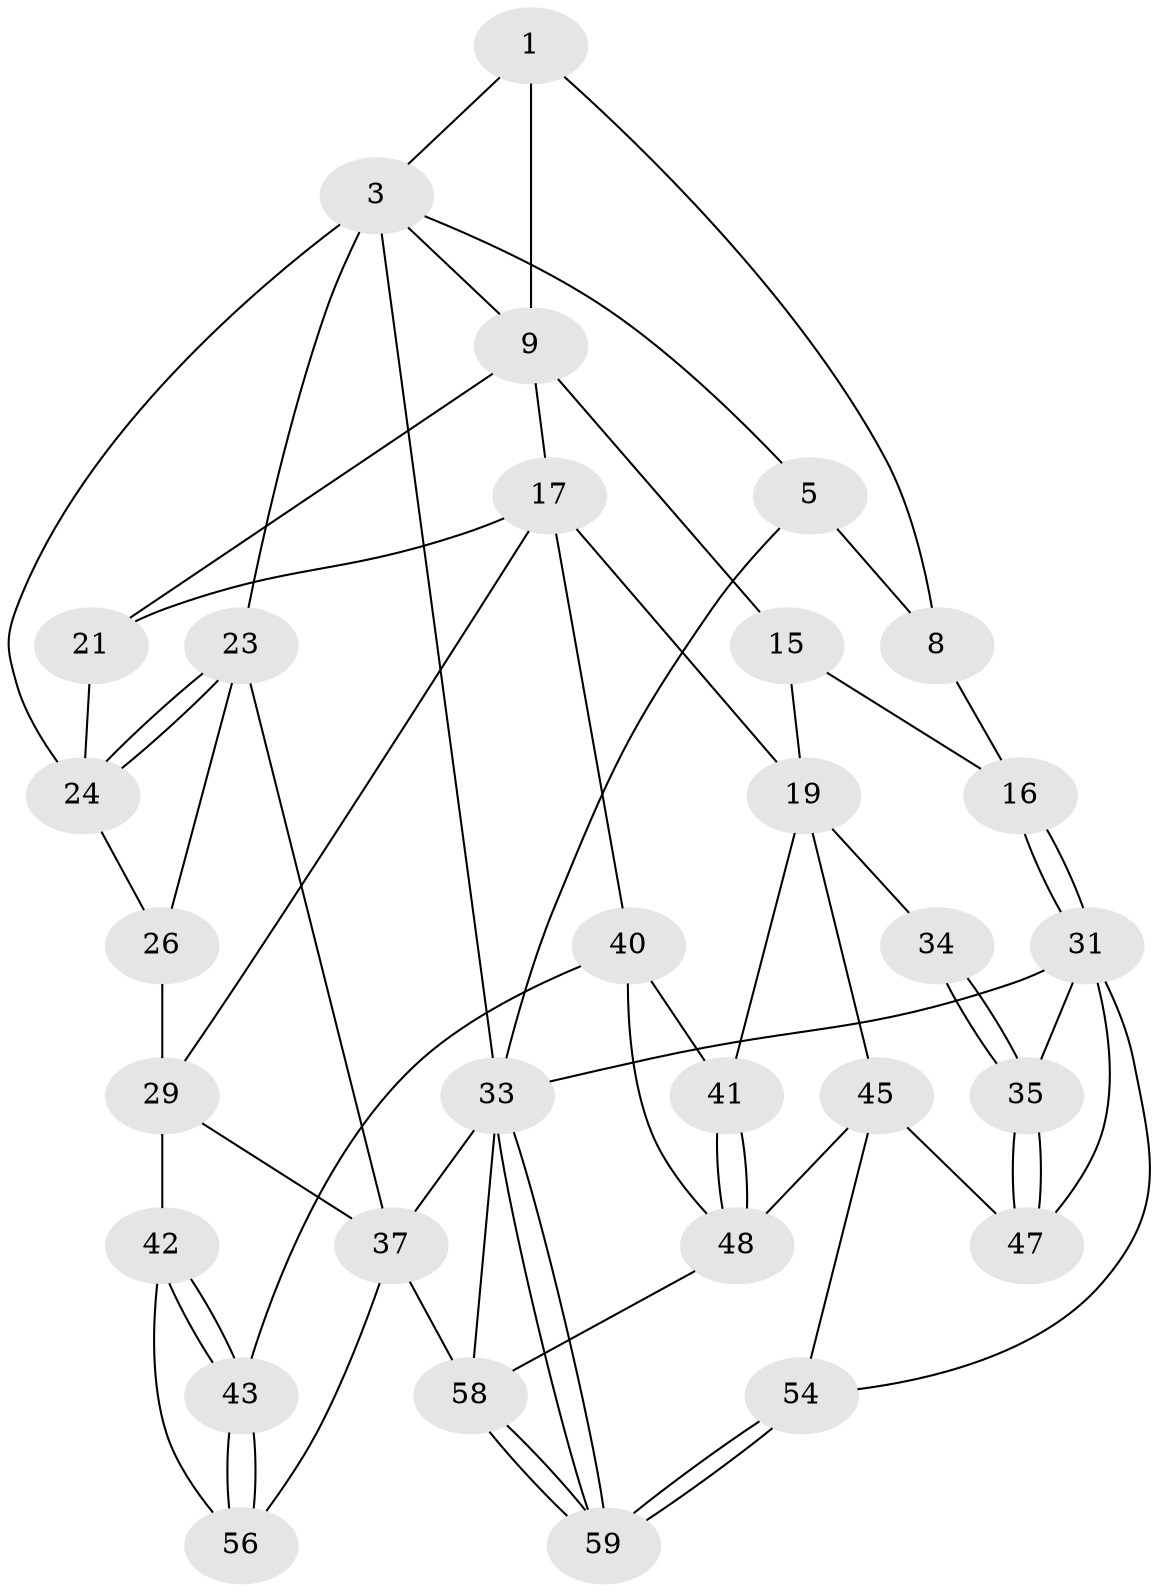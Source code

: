 // original degree distribution, {3: 0.03333333333333333, 4: 0.23333333333333334, 5: 0.5333333333333333, 6: 0.2}
// Generated by graph-tools (version 1.1) at 2025/28/03/15/25 16:28:06]
// undirected, 30 vertices, 66 edges
graph export_dot {
graph [start="1"]
  node [color=gray90,style=filled];
  1 [pos="+0.5013220105364533+0",super="+2+7"];
  3 [pos="+0.8456296025454064+0",super="+13+4"];
  5 [pos="+0+0",super="+6"];
  8 [pos="+0.2876552381154607+0.13799906183707622",super="+12"];
  9 [pos="+0.5130848103064404+0.14830636532334776",super="+10+14"];
  15 [pos="+0.23288860298365036+0.3813481791941739"];
  16 [pos="+0+0.08748514694349147"];
  17 [pos="+0.5877029117111154+0.42834131471488257",super="+22+18"];
  19 [pos="+0.49404609739845207+0.4757831608767752",super="+20+38"];
  21 [pos="+0.6270058964328019+0.40412174985000027"];
  23 [pos="+1+0.24475407593357817",super="+27"];
  24 [pos="+0.8766723983087102+0.32086444401491887",super="+25"];
  26 [pos="+0.965970759766011+0.5712898704782231",super="+28"];
  29 [pos="+0.7553174176345238+0.5741716033439858",super="+30+49"];
  31 [pos="+0+0.4768259168413585",super="+32"];
  33 [pos="+0+1",super="+36"];
  34 [pos="+0.24001744736355393+0.49077710700122434"];
  35 [pos="+0.021832444083140858+0.5540278164455067"];
  37 [pos="+1+0.8829855154121405",super="+53"];
  40 [pos="+0.4657845327665056+0.7323397250397132",super="+44"];
  41 [pos="+0.37855259992924983+0.7140231775087652"];
  42 [pos="+0.6470005938826286+0.5737830319217934",super="+50"];
  43 [pos="+0.5492070149619376+0.7502457867429606"];
  45 [pos="+0.2497780433509647+0.7226774116550506",super="+46"];
  47 [pos="+0.1325249524737701+0.7163372729803243"];
  48 [pos="+0.31861751138913974+0.7231345141074201",super="+57"];
  54 [pos="+0.1737319200865024+1"];
  56 [pos="+0.7060189293476206+0.8220767441510661"];
  58 [pos="+0.45911223288794895+1",super="+60"];
  59 [pos="+0.16371485343424189+1"];
  1 -- 3;
  1 -- 9 [weight=2];
  1 -- 8;
  3 -- 24;
  3 -- 5;
  3 -- 23;
  3 -- 9;
  3 -- 33;
  5 -- 33;
  5 -- 8 [weight=2];
  8 -- 16;
  9 -- 15;
  9 -- 17;
  9 -- 21;
  15 -- 16;
  15 -- 19;
  16 -- 31;
  16 -- 31;
  17 -- 21;
  17 -- 40;
  17 -- 19;
  17 -- 29;
  19 -- 34 [weight=2];
  19 -- 41;
  19 -- 45;
  21 -- 24;
  23 -- 24;
  23 -- 24;
  23 -- 26;
  23 -- 37;
  24 -- 26;
  26 -- 29 [weight=2];
  29 -- 42 [weight=2];
  29 -- 37;
  31 -- 35;
  31 -- 33;
  31 -- 47;
  31 -- 54;
  33 -- 59;
  33 -- 59;
  33 -- 58;
  33 -- 37;
  34 -- 35;
  34 -- 35;
  35 -- 47;
  35 -- 47;
  37 -- 56;
  37 -- 58;
  40 -- 41;
  40 -- 48;
  40 -- 43;
  41 -- 48;
  41 -- 48;
  42 -- 43;
  42 -- 43;
  42 -- 56;
  43 -- 56;
  43 -- 56;
  45 -- 48;
  45 -- 54;
  45 -- 47;
  48 -- 58;
  54 -- 59;
  54 -- 59;
  58 -- 59;
  58 -- 59;
}
